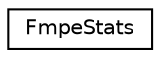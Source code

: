 digraph "Graphical Class Hierarchy"
{
  edge [fontname="Helvetica",fontsize="10",labelfontname="Helvetica",labelfontsize="10"];
  node [fontname="Helvetica",fontsize="10",shape=record];
  rankdir="LR";
  Node0 [label="FmpeStats",height=0.2,width=0.4,color="black", fillcolor="white", style="filled",URL="$structkaldi_1_1FmpeStats.html"];
}
